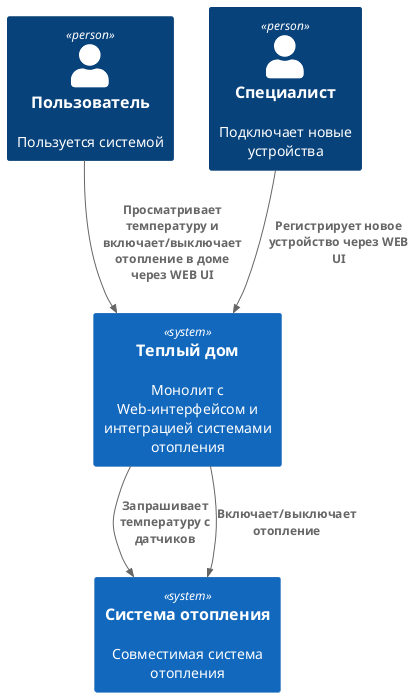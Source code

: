 @startuml

!include <C4/C4_Context>

Person(user, "Пользователь", "Пользуется системой")
Person(technician, "Специалист", "Подключает новые устройства")

System(backend, "Теплый дом", "Монолит с Web-интерфейсом и интеграцией системами отопления")
System(heating, "Система отопления", "Совместимая система отопления")

Rel(user, backend, "Просматривает температуру и включает/выключает отопление в доме через WEB UI")
Rel(technician, backend, "Регистрирует новое устройство через WEB UI")
Rel(backend, heating, "Запрашивает температуру с датчиков")
Rel(backend, heating, "Включает/выключает отопление")

@enduml